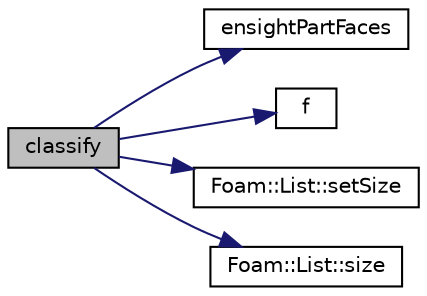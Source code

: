 digraph "classify"
{
  bgcolor="transparent";
  edge [fontname="Helvetica",fontsize="10",labelfontname="Helvetica",labelfontsize="10"];
  node [fontname="Helvetica",fontsize="10",shape=record];
  rankdir="LR";
  Node332 [label="classify",height=0.2,width=0.4,color="black", fillcolor="grey75", style="filled", fontcolor="black"];
  Node332 -> Node333 [color="midnightblue",fontsize="10",style="solid",fontname="Helvetica"];
  Node333 [label="ensightPartFaces",height=0.2,width=0.4,color="black",URL="$a22057.html#ac42c63c7b86bd3d5a60ab3b129cc8483",tooltip="Construct empty part with number and description. "];
  Node332 -> Node334 [color="midnightblue",fontsize="10",style="solid",fontname="Helvetica"];
  Node334 [label="f",height=0.2,width=0.4,color="black",URL="$a18335.html#a888be93833ac7a23170555c69c690288"];
  Node332 -> Node335 [color="midnightblue",fontsize="10",style="solid",fontname="Helvetica"];
  Node335 [label="Foam::List::setSize",height=0.2,width=0.4,color="black",URL="$a26833.html#aedb985ffeaf1bdbfeccc2a8730405703",tooltip="Reset size of List. "];
  Node332 -> Node336 [color="midnightblue",fontsize="10",style="solid",fontname="Helvetica"];
  Node336 [label="Foam::List::size",height=0.2,width=0.4,color="black",URL="$a26833.html#a8a5f6fa29bd4b500caf186f60245b384",tooltip="Override size to be inconsistent with allocated storage. "];
}
